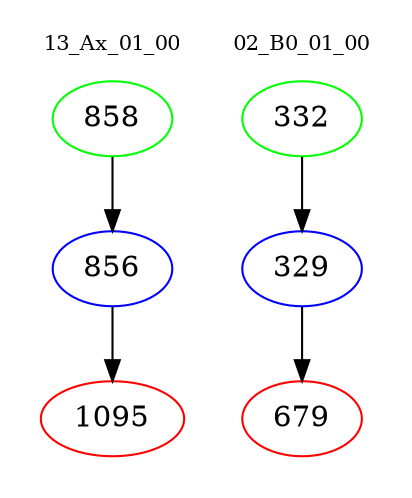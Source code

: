 digraph{
subgraph cluster_0 {
color = white
label = "13_Ax_01_00";
fontsize=10;
T0_858 [label="858", color="green"]
T0_858 -> T0_856 [color="black"]
T0_856 [label="856", color="blue"]
T0_856 -> T0_1095 [color="black"]
T0_1095 [label="1095", color="red"]
}
subgraph cluster_1 {
color = white
label = "02_B0_01_00";
fontsize=10;
T1_332 [label="332", color="green"]
T1_332 -> T1_329 [color="black"]
T1_329 [label="329", color="blue"]
T1_329 -> T1_679 [color="black"]
T1_679 [label="679", color="red"]
}
}
